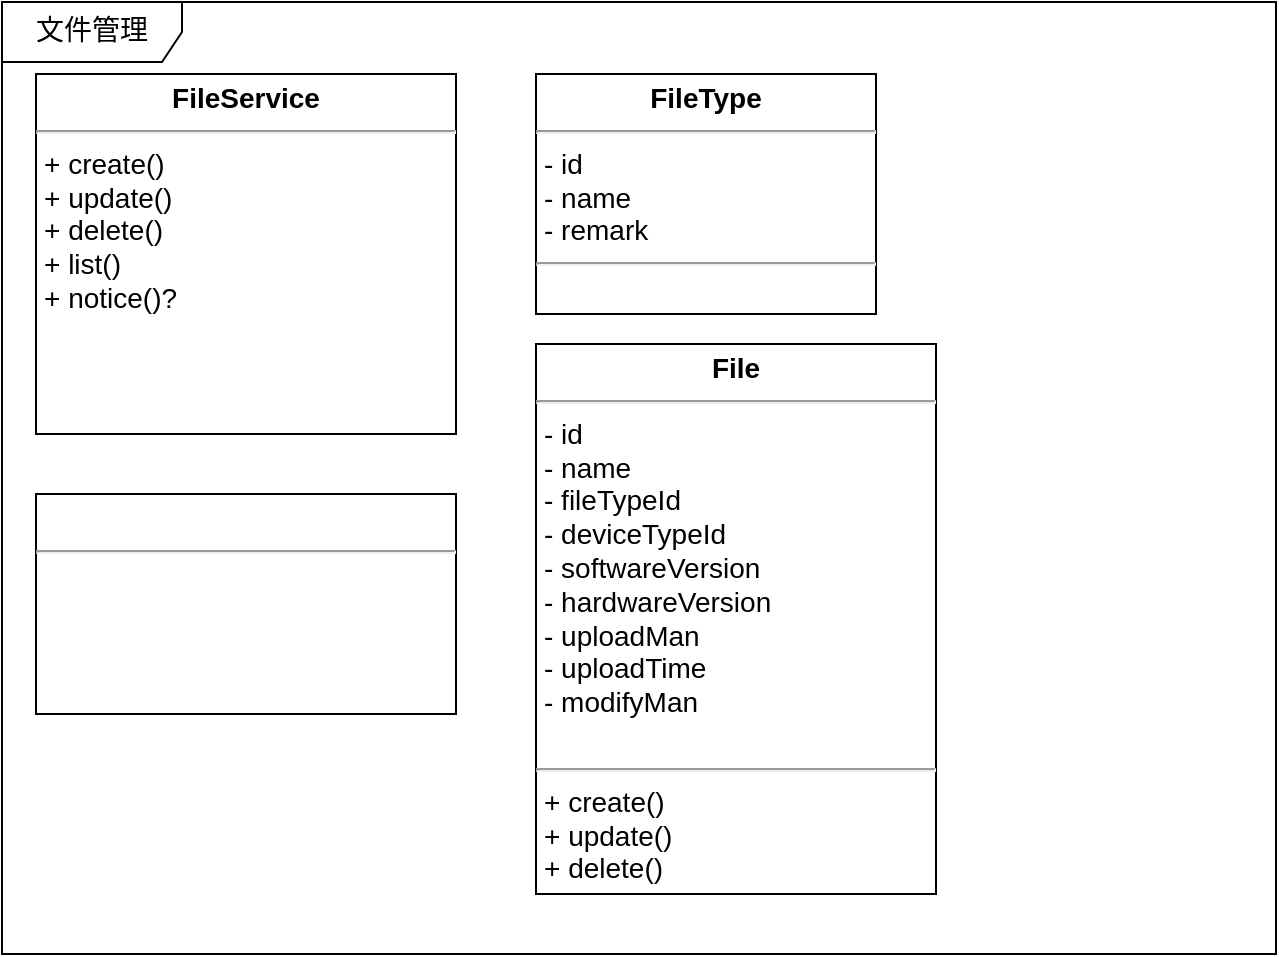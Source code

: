 <mxfile version="10.6.1" type="github"><diagram id="gnV-GOPfLrobz5uMPDvQ" name="ç¬¬ 1 é¡µ"><mxGraphModel dx="1007" dy="628" grid="1" gridSize="10" guides="1" tooltips="1" connect="1" arrows="1" fold="1" page="1" pageScale="1" pageWidth="850" pageHeight="1100" math="0" shadow="0"><root><mxCell id="0"/><mxCell id="1" parent="0"/><mxCell id="2KOzH4CsE0ct0_GWBmL0-1" value="文件管理" style="shape=umlFrame;whiteSpace=wrap;html=1;rounded=0;shadow=0;comic=0;labelBackgroundColor=none;strokeColor=#000000;strokeWidth=1;fillColor=#ffffff;fontFamily=Verdana;fontSize=14;fontColor=#000000;align=center;width=90;height=30;" parent="1" vertex="1"><mxGeometry x="43" y="54" width="637" height="476" as="geometry"/></mxCell><mxCell id="2KOzH4CsE0ct0_GWBmL0-2" value="&lt;p style=&quot;margin: 4px 0px 0px ; text-align: center ; font-size: 14px&quot;&gt;&lt;b&gt;FileService&lt;/b&gt;&lt;/p&gt;&lt;hr style=&quot;font-size: 14px&quot;&gt;&lt;p style=&quot;margin: 0px 0px 0px 4px ; font-size: 14px&quot;&gt;+ create()&lt;/p&gt;&lt;p style=&quot;margin: 0px 0px 0px 4px ; font-size: 14px&quot;&gt;+ update()&lt;/p&gt;&lt;p style=&quot;margin: 0px 0px 0px 4px ; font-size: 14px&quot;&gt;+ delete()&lt;/p&gt;&lt;p style=&quot;margin: 0px 0px 0px 4px ; font-size: 14px&quot;&gt;+ list()&lt;/p&gt;&lt;p style=&quot;margin: 0px 0px 0px 4px ; font-size: 14px&quot;&gt;+ notice()?&lt;/p&gt;" style="verticalAlign=top;align=left;overflow=fill;fontSize=14;fontFamily=Helvetica;html=1;" parent="1" vertex="1"><mxGeometry x="60" y="90" width="210" height="180" as="geometry"/></mxCell><mxCell id="2KOzH4CsE0ct0_GWBmL0-4" value="&lt;p style=&quot;margin: 4px 0px 0px ; text-align: center ; font-size: 14px&quot;&gt;&lt;br&gt;&lt;/p&gt;&lt;hr style=&quot;font-size: 14px&quot;&gt;&lt;p style=&quot;margin: 0px 0px 0px 4px ; font-size: 14px&quot;&gt;&lt;br&gt;&lt;/p&gt;" style="verticalAlign=top;align=left;overflow=fill;fontSize=14;fontFamily=Helvetica;html=1;" parent="1" vertex="1"><mxGeometry x="60" y="300" width="210" height="110" as="geometry"/></mxCell><mxCell id="kRoeJmcZswXiqJmZhXYh-1" value="&lt;p style=&quot;margin: 4px 0px 0px ; text-align: center ; font-size: 14px&quot;&gt;&lt;b&gt;File&lt;/b&gt;&lt;br&gt;&lt;/p&gt;&lt;hr style=&quot;font-size: 14px&quot;&gt;&lt;p style=&quot;margin: 0px 0px 0px 4px ; font-size: 14px&quot;&gt;- id&lt;/p&gt;&lt;p style=&quot;margin: 0px 0px 0px 4px ; font-size: 14px&quot;&gt;- name&lt;/p&gt;&lt;p style=&quot;margin: 0px 0px 0px 4px ; font-size: 14px&quot;&gt;- fileTypeId&lt;/p&gt;&lt;p style=&quot;margin: 0px 0px 0px 4px ; font-size: 14px&quot;&gt;- deviceTypeId&lt;/p&gt;&lt;p style=&quot;margin: 0px 0px 0px 4px ; font-size: 14px&quot;&gt;- softwareVersion&lt;/p&gt;&lt;p style=&quot;margin: 0px 0px 0px 4px ; font-size: 14px&quot;&gt;- hardwareVersion&lt;/p&gt;&lt;p style=&quot;margin: 0px 0px 0px 4px ; font-size: 14px&quot;&gt;- uploadMan&lt;/p&gt;&lt;p style=&quot;margin: 0px 0px 0px 4px ; font-size: 14px&quot;&gt;- uploadTime&lt;/p&gt;&lt;p style=&quot;margin: 0px 0px 0px 4px ; font-size: 14px&quot;&gt;- modifyMan&lt;/p&gt;&lt;p style=&quot;margin: 0px 0px 0px 4px ; font-size: 14px&quot;&gt;&lt;br&gt;&lt;/p&gt;&lt;hr style=&quot;font-size: 14px&quot;&gt;&lt;p style=&quot;margin: 0px 0px 0px 4px ; font-size: 14px&quot;&gt;+ create()&lt;/p&gt;&lt;p style=&quot;margin: 0px 0px 0px 4px ; font-size: 14px&quot;&gt;+ update()&lt;/p&gt;&lt;p style=&quot;margin: 0px 0px 0px 4px ; font-size: 14px&quot;&gt;+ delete()&lt;/p&gt;" style="verticalAlign=top;align=left;overflow=fill;fontSize=14;fontFamily=Helvetica;html=1;" vertex="1" parent="1"><mxGeometry x="310" y="225" width="200" height="275" as="geometry"/></mxCell><mxCell id="kRoeJmcZswXiqJmZhXYh-2" value="&lt;p style=&quot;margin: 4px 0px 0px ; text-align: center ; font-size: 14px&quot;&gt;&lt;b&gt;FileType&lt;/b&gt;&lt;br&gt;&lt;/p&gt;&lt;hr style=&quot;font-size: 14px&quot;&gt;&lt;p style=&quot;margin: 0px 0px 0px 4px ; font-size: 14px&quot;&gt;- id&lt;/p&gt;&lt;p style=&quot;margin: 0px 0px 0px 4px ; font-size: 14px&quot;&gt;- name&lt;/p&gt;&lt;p style=&quot;margin: 0px 0px 0px 4px ; font-size: 14px&quot;&gt;- remark&lt;/p&gt;&lt;hr style=&quot;font-size: 14px&quot;&gt;&lt;p style=&quot;margin: 0px 0px 0px 4px ; font-size: 14px&quot;&gt;&lt;br&gt;&lt;/p&gt;" style="verticalAlign=top;align=left;overflow=fill;fontSize=14;fontFamily=Helvetica;html=1;" vertex="1" parent="1"><mxGeometry x="310" y="90" width="170" height="120" as="geometry"/></mxCell></root></mxGraphModel></diagram></mxfile>